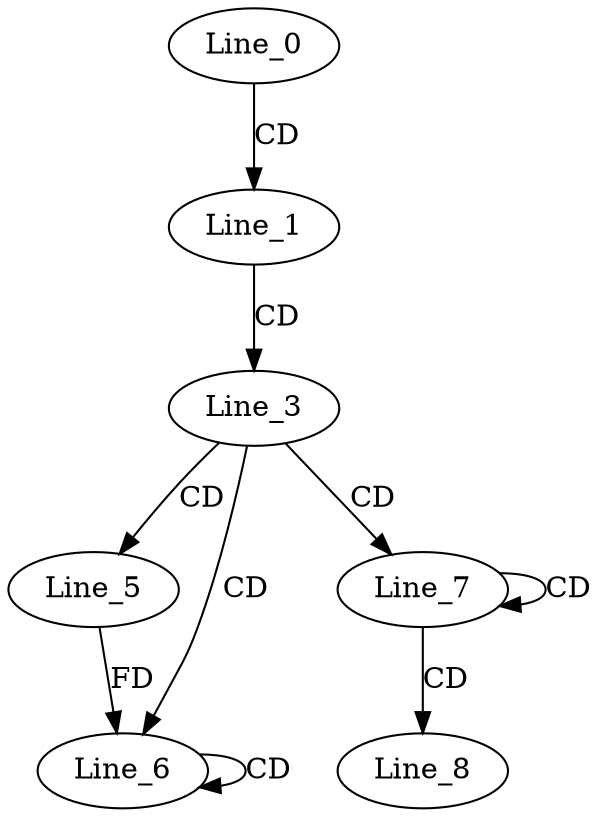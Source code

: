 digraph G {
  Line_0;
  Line_1;
  Line_3;
  Line_5;
  Line_6;
  Line_6;
  Line_6;
  Line_7;
  Line_7;
  Line_8;
  Line_0 -> Line_1 [ label="CD" ];
  Line_1 -> Line_3 [ label="CD" ];
  Line_3 -> Line_5 [ label="CD" ];
  Line_3 -> Line_6 [ label="CD" ];
  Line_6 -> Line_6 [ label="CD" ];
  Line_5 -> Line_6 [ label="FD" ];
  Line_3 -> Line_7 [ label="CD" ];
  Line_7 -> Line_7 [ label="CD" ];
  Line_7 -> Line_8 [ label="CD" ];
}
